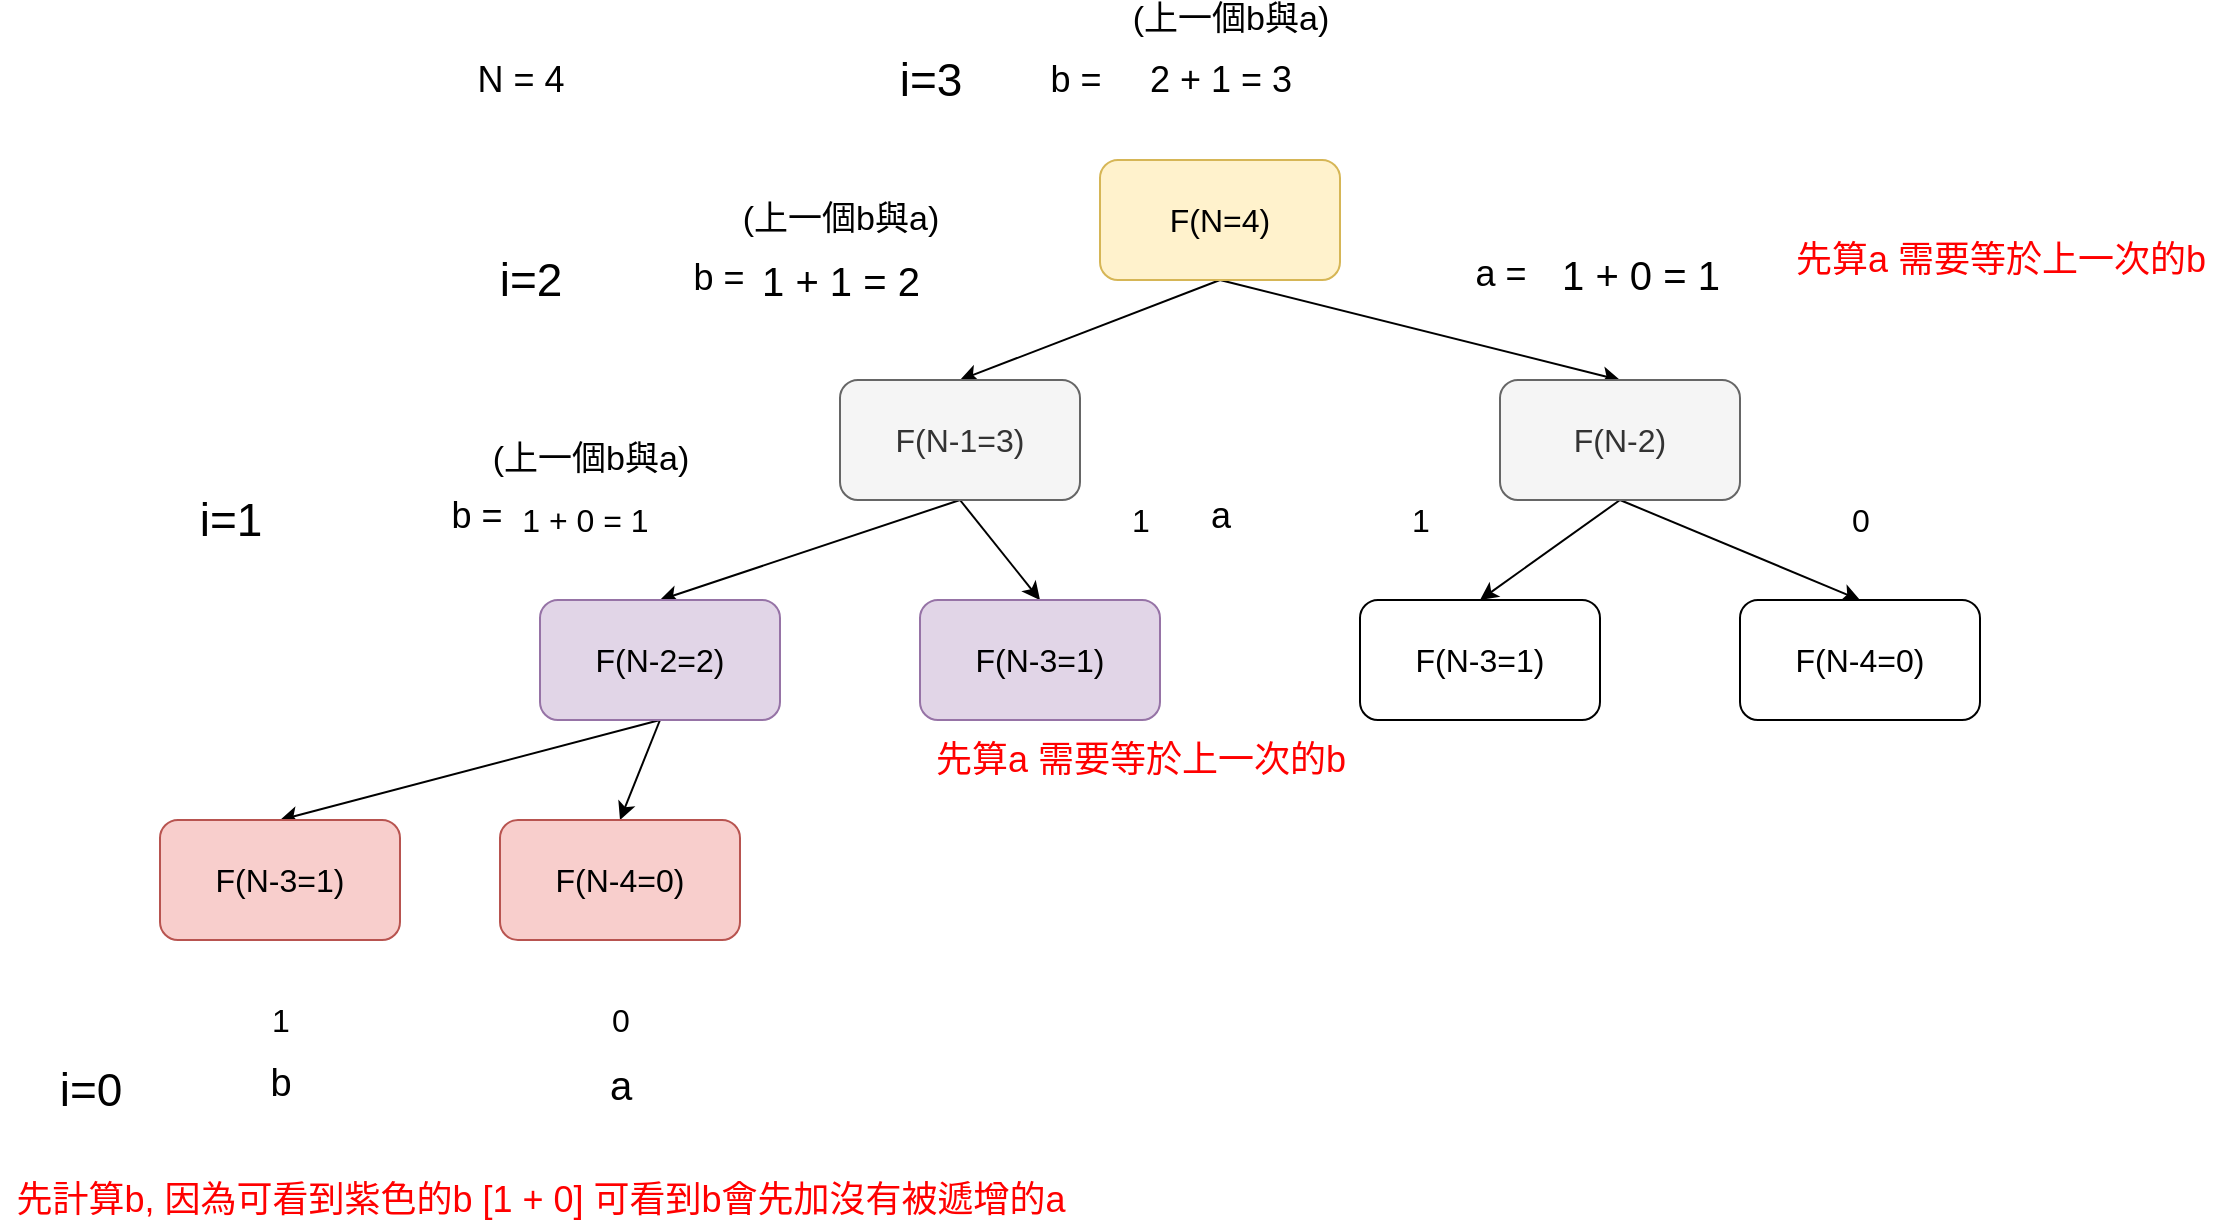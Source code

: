 <mxfile version="13.2.6" type="device"><diagram id="yXprH5G6W919dpHck5LC" name="Page-1"><mxGraphModel dx="1426" dy="865" grid="1" gridSize="10" guides="1" tooltips="1" connect="1" arrows="1" fold="1" page="1" pageScale="1" pageWidth="2339" pageHeight="3300" math="0" shadow="0"><root><mxCell id="0"/><mxCell id="1" parent="0"/><mxCell id="LFWJ3Oe1a6pRLzL7s9gK-4" style="rounded=0;orthogonalLoop=1;jettySize=auto;html=1;exitX=0.5;exitY=1;exitDx=0;exitDy=0;entryX=0.5;entryY=0;entryDx=0;entryDy=0;" edge="1" parent="1" source="LFWJ3Oe1a6pRLzL7s9gK-1" target="LFWJ3Oe1a6pRLzL7s9gK-2"><mxGeometry relative="1" as="geometry"/></mxCell><mxCell id="LFWJ3Oe1a6pRLzL7s9gK-5" style="edgeStyle=none;rounded=0;orthogonalLoop=1;jettySize=auto;html=1;exitX=0.5;exitY=1;exitDx=0;exitDy=0;entryX=0.5;entryY=0;entryDx=0;entryDy=0;" edge="1" parent="1" source="LFWJ3Oe1a6pRLzL7s9gK-1" target="LFWJ3Oe1a6pRLzL7s9gK-3"><mxGeometry relative="1" as="geometry"/></mxCell><mxCell id="LFWJ3Oe1a6pRLzL7s9gK-1" value="&lt;font size=&quot;3&quot;&gt;F(N=4)&lt;/font&gt;" style="rounded=1;whiteSpace=wrap;html=1;fillColor=#fff2cc;strokeColor=#d6b656;" vertex="1" parent="1"><mxGeometry x="610" y="190" width="120" height="60" as="geometry"/></mxCell><mxCell id="LFWJ3Oe1a6pRLzL7s9gK-8" style="edgeStyle=none;rounded=0;orthogonalLoop=1;jettySize=auto;html=1;exitX=0.5;exitY=1;exitDx=0;exitDy=0;entryX=0.5;entryY=0;entryDx=0;entryDy=0;" edge="1" parent="1" source="LFWJ3Oe1a6pRLzL7s9gK-2" target="LFWJ3Oe1a6pRLzL7s9gK-6"><mxGeometry relative="1" as="geometry"/></mxCell><mxCell id="LFWJ3Oe1a6pRLzL7s9gK-9" style="edgeStyle=none;rounded=0;orthogonalLoop=1;jettySize=auto;html=1;exitX=0.5;exitY=1;exitDx=0;exitDy=0;entryX=0.5;entryY=0;entryDx=0;entryDy=0;endArrow=classic;endFill=1;" edge="1" parent="1" source="LFWJ3Oe1a6pRLzL7s9gK-2" target="LFWJ3Oe1a6pRLzL7s9gK-7"><mxGeometry relative="1" as="geometry"/></mxCell><mxCell id="LFWJ3Oe1a6pRLzL7s9gK-2" value="&lt;font size=&quot;3&quot;&gt;F(N-1=3)&lt;/font&gt;" style="rounded=1;whiteSpace=wrap;html=1;fillColor=#f5f5f5;strokeColor=#666666;fontColor=#333333;" vertex="1" parent="1"><mxGeometry x="480" y="300" width="120" height="60" as="geometry"/></mxCell><mxCell id="LFWJ3Oe1a6pRLzL7s9gK-13" style="edgeStyle=none;rounded=0;orthogonalLoop=1;jettySize=auto;html=1;exitX=0.5;exitY=1;exitDx=0;exitDy=0;entryX=0.5;entryY=0;entryDx=0;entryDy=0;endArrow=classic;endFill=1;" edge="1" parent="1" source="LFWJ3Oe1a6pRLzL7s9gK-3" target="LFWJ3Oe1a6pRLzL7s9gK-11"><mxGeometry relative="1" as="geometry"/></mxCell><mxCell id="LFWJ3Oe1a6pRLzL7s9gK-14" style="edgeStyle=none;rounded=0;orthogonalLoop=1;jettySize=auto;html=1;exitX=0.5;exitY=1;exitDx=0;exitDy=0;entryX=0.5;entryY=0;entryDx=0;entryDy=0;endArrow=classic;endFill=1;" edge="1" parent="1" source="LFWJ3Oe1a6pRLzL7s9gK-3" target="LFWJ3Oe1a6pRLzL7s9gK-12"><mxGeometry relative="1" as="geometry"/></mxCell><mxCell id="LFWJ3Oe1a6pRLzL7s9gK-3" value="&lt;font size=&quot;3&quot;&gt;F(N-2)&lt;/font&gt;" style="rounded=1;whiteSpace=wrap;html=1;fillColor=#f5f5f5;strokeColor=#666666;fontColor=#333333;" vertex="1" parent="1"><mxGeometry x="810" y="300" width="120" height="60" as="geometry"/></mxCell><mxCell id="LFWJ3Oe1a6pRLzL7s9gK-19" style="edgeStyle=none;rounded=0;orthogonalLoop=1;jettySize=auto;html=1;exitX=0.5;exitY=1;exitDx=0;exitDy=0;entryX=0.5;entryY=0;entryDx=0;entryDy=0;endArrow=classic;endFill=1;" edge="1" parent="1" source="LFWJ3Oe1a6pRLzL7s9gK-6" target="LFWJ3Oe1a6pRLzL7s9gK-15"><mxGeometry relative="1" as="geometry"/></mxCell><mxCell id="LFWJ3Oe1a6pRLzL7s9gK-21" style="edgeStyle=none;rounded=0;orthogonalLoop=1;jettySize=auto;html=1;exitX=0.5;exitY=1;exitDx=0;exitDy=0;entryX=0.5;entryY=0;entryDx=0;entryDy=0;endArrow=classic;endFill=1;" edge="1" parent="1" source="LFWJ3Oe1a6pRLzL7s9gK-6" target="LFWJ3Oe1a6pRLzL7s9gK-20"><mxGeometry relative="1" as="geometry"/></mxCell><mxCell id="LFWJ3Oe1a6pRLzL7s9gK-6" value="&lt;font size=&quot;3&quot;&gt;F(N-2=2)&lt;/font&gt;" style="rounded=1;whiteSpace=wrap;html=1;fillColor=#e1d5e7;strokeColor=#9673a6;" vertex="1" parent="1"><mxGeometry x="330" y="410" width="120" height="60" as="geometry"/></mxCell><mxCell id="LFWJ3Oe1a6pRLzL7s9gK-7" value="&lt;font size=&quot;3&quot;&gt;F(N-3=1)&lt;/font&gt;" style="rounded=1;whiteSpace=wrap;html=1;fillColor=#e1d5e7;strokeColor=#9673a6;" vertex="1" parent="1"><mxGeometry x="520" y="410" width="120" height="60" as="geometry"/></mxCell><mxCell id="LFWJ3Oe1a6pRLzL7s9gK-10" value="&lt;font style=&quot;font-size: 18px&quot;&gt;N = 4&lt;/font&gt;" style="text;html=1;align=center;verticalAlign=middle;resizable=0;points=[];autosize=1;" vertex="1" parent="1"><mxGeometry x="290" y="140" width="60" height="20" as="geometry"/></mxCell><mxCell id="LFWJ3Oe1a6pRLzL7s9gK-11" value="&lt;font size=&quot;3&quot;&gt;F(N-3=1)&lt;/font&gt;" style="rounded=1;whiteSpace=wrap;html=1;" vertex="1" parent="1"><mxGeometry x="740" y="410" width="120" height="60" as="geometry"/></mxCell><mxCell id="LFWJ3Oe1a6pRLzL7s9gK-12" value="&lt;font size=&quot;3&quot;&gt;F(N-4=0)&lt;/font&gt;" style="rounded=1;whiteSpace=wrap;html=1;" vertex="1" parent="1"><mxGeometry x="930" y="410" width="120" height="60" as="geometry"/></mxCell><mxCell id="LFWJ3Oe1a6pRLzL7s9gK-15" value="&lt;font size=&quot;3&quot;&gt;F(N-3=1)&lt;/font&gt;" style="rounded=1;whiteSpace=wrap;html=1;fillColor=#f8cecc;strokeColor=#b85450;" vertex="1" parent="1"><mxGeometry x="140" y="520" width="120" height="60" as="geometry"/></mxCell><mxCell id="LFWJ3Oe1a6pRLzL7s9gK-20" value="&lt;font size=&quot;3&quot;&gt;F(N-4=0)&lt;/font&gt;" style="rounded=1;whiteSpace=wrap;html=1;fillColor=#f8cecc;strokeColor=#b85450;" vertex="1" parent="1"><mxGeometry x="310" y="520" width="120" height="60" as="geometry"/></mxCell><mxCell id="LFWJ3Oe1a6pRLzL7s9gK-22" value="&lt;font style=&quot;font-size: 16px&quot;&gt;1&lt;/font&gt;" style="text;html=1;align=center;verticalAlign=middle;resizable=0;points=[];autosize=1;" vertex="1" parent="1"><mxGeometry x="190" y="610" width="20" height="20" as="geometry"/></mxCell><mxCell id="LFWJ3Oe1a6pRLzL7s9gK-23" value="&lt;font style=&quot;font-size: 16px&quot;&gt;0&lt;/font&gt;" style="text;html=1;align=center;verticalAlign=middle;resizable=0;points=[];autosize=1;" vertex="1" parent="1"><mxGeometry x="360" y="610" width="20" height="20" as="geometry"/></mxCell><mxCell id="LFWJ3Oe1a6pRLzL7s9gK-24" value="&lt;span style=&quot;font-size: 16px&quot;&gt;&amp;nbsp;1 + 0 = 1&lt;/span&gt;" style="text;html=1;align=center;verticalAlign=middle;resizable=0;points=[];autosize=1;" vertex="1" parent="1"><mxGeometry x="310" y="360" width="80" height="20" as="geometry"/></mxCell><mxCell id="LFWJ3Oe1a6pRLzL7s9gK-25" value="&lt;font style=&quot;font-size: 16px&quot;&gt;1&lt;/font&gt;" style="text;html=1;align=center;verticalAlign=middle;resizable=0;points=[];autosize=1;" vertex="1" parent="1"><mxGeometry x="620" y="360" width="20" height="20" as="geometry"/></mxCell><mxCell id="LFWJ3Oe1a6pRLzL7s9gK-26" value="&lt;font style=&quot;font-size: 20px&quot;&gt;1 + 1 = 2&lt;/font&gt;" style="text;html=1;align=center;verticalAlign=middle;resizable=0;points=[];autosize=1;" vertex="1" parent="1"><mxGeometry x="435" y="240" width="90" height="20" as="geometry"/></mxCell><mxCell id="LFWJ3Oe1a6pRLzL7s9gK-27" value="&lt;font style=&quot;font-size: 16px&quot;&gt;1&lt;/font&gt;" style="text;html=1;align=center;verticalAlign=middle;resizable=0;points=[];autosize=1;" vertex="1" parent="1"><mxGeometry x="760" y="360" width="20" height="20" as="geometry"/></mxCell><mxCell id="LFWJ3Oe1a6pRLzL7s9gK-28" value="&lt;font style=&quot;font-size: 16px&quot;&gt;0&lt;/font&gt;" style="text;html=1;align=center;verticalAlign=middle;resizable=0;points=[];autosize=1;" vertex="1" parent="1"><mxGeometry x="980" y="360" width="20" height="20" as="geometry"/></mxCell><mxCell id="LFWJ3Oe1a6pRLzL7s9gK-29" value="&lt;font style=&quot;font-size: 20px&quot;&gt;1 + 0 = 1&lt;/font&gt;" style="text;html=1;align=center;verticalAlign=middle;resizable=0;points=[];autosize=1;" vertex="1" parent="1"><mxGeometry x="835" y="237" width="90" height="20" as="geometry"/></mxCell><mxCell id="LFWJ3Oe1a6pRLzL7s9gK-30" value="&lt;font style=&quot;font-size: 18px&quot;&gt;2 + 1 = 3&lt;/font&gt;" style="text;html=1;align=center;verticalAlign=middle;resizable=0;points=[];autosize=1;" vertex="1" parent="1"><mxGeometry x="625" y="140" width="90" height="20" as="geometry"/></mxCell><mxCell id="LFWJ3Oe1a6pRLzL7s9gK-33" value="&lt;font style=&quot;font-size: 20px&quot;&gt;a&lt;/font&gt;" style="text;html=1;align=center;verticalAlign=middle;resizable=0;points=[];autosize=1;" vertex="1" parent="1"><mxGeometry x="355" y="642" width="30" height="20" as="geometry"/></mxCell><mxCell id="LFWJ3Oe1a6pRLzL7s9gK-34" value="&lt;font style=&quot;font-size: 19px&quot;&gt;b&lt;/font&gt;" style="text;html=1;align=center;verticalAlign=middle;resizable=0;points=[];autosize=1;" vertex="1" parent="1"><mxGeometry x="185" y="642" width="30" height="20" as="geometry"/></mxCell><mxCell id="LFWJ3Oe1a6pRLzL7s9gK-35" value="&lt;font style=&quot;font-size: 23px&quot;&gt;i=0&lt;/font&gt;" style="text;html=1;align=center;verticalAlign=middle;resizable=0;points=[];autosize=1;" vertex="1" parent="1"><mxGeometry x="80" y="645" width="50" height="20" as="geometry"/></mxCell><mxCell id="LFWJ3Oe1a6pRLzL7s9gK-39" value="&lt;font style=&quot;font-size: 23px&quot;&gt;i=1&lt;/font&gt;" style="text;html=1;align=center;verticalAlign=middle;resizable=0;points=[];autosize=1;" vertex="1" parent="1"><mxGeometry x="150" y="360" width="50" height="20" as="geometry"/></mxCell><mxCell id="LFWJ3Oe1a6pRLzL7s9gK-40" value="&lt;font style=&quot;font-size: 18px&quot;&gt;b =&lt;/font&gt;" style="text;html=1;align=center;verticalAlign=middle;resizable=0;points=[];autosize=1;" vertex="1" parent="1"><mxGeometry x="278" y="358" width="40" height="20" as="geometry"/></mxCell><mxCell id="LFWJ3Oe1a6pRLzL7s9gK-41" value="&lt;font style=&quot;font-size: 18px&quot;&gt;a&lt;/font&gt;" style="text;html=1;align=center;verticalAlign=middle;resizable=0;points=[];autosize=1;strokeWidth=9;" vertex="1" parent="1"><mxGeometry x="655" y="358" width="30" height="20" as="geometry"/></mxCell><mxCell id="LFWJ3Oe1a6pRLzL7s9gK-42" value="&lt;font style=&quot;font-size: 23px&quot;&gt;i=2&lt;/font&gt;" style="text;html=1;align=center;verticalAlign=middle;resizable=0;points=[];autosize=1;" vertex="1" parent="1"><mxGeometry x="300" y="240" width="50" height="20" as="geometry"/></mxCell><mxCell id="LFWJ3Oe1a6pRLzL7s9gK-44" value="&lt;font style=&quot;font-size: 18px&quot;&gt;b =&lt;/font&gt;" style="text;html=1;align=center;verticalAlign=middle;resizable=0;points=[];autosize=1;" vertex="1" parent="1"><mxGeometry x="399" y="239" width="40" height="20" as="geometry"/></mxCell><mxCell id="LFWJ3Oe1a6pRLzL7s9gK-48" value="&lt;font style=&quot;font-size: 18px&quot;&gt;a =&lt;/font&gt;" style="text;html=1;align=center;verticalAlign=middle;resizable=0;points=[];autosize=1;" vertex="1" parent="1"><mxGeometry x="790" y="237" width="40" height="20" as="geometry"/></mxCell><mxCell id="LFWJ3Oe1a6pRLzL7s9gK-51" value="&lt;font style=&quot;font-size: 17px&quot;&gt;(上一個b與a)&lt;/font&gt;" style="text;html=1;align=center;verticalAlign=middle;resizable=0;points=[];autosize=1;" vertex="1" parent="1"><mxGeometry x="300" y="330" width="110" height="20" as="geometry"/></mxCell><mxCell id="LFWJ3Oe1a6pRLzL7s9gK-52" value="&lt;font style=&quot;font-size: 17px&quot;&gt;(上一個b與a)&lt;/font&gt;" style="text;html=1;align=center;verticalAlign=middle;resizable=0;points=[];autosize=1;" vertex="1" parent="1"><mxGeometry x="425" y="210" width="110" height="20" as="geometry"/></mxCell><mxCell id="LFWJ3Oe1a6pRLzL7s9gK-53" value="&lt;font style=&quot;font-size: 17px&quot;&gt;(上一個b與a)&lt;/font&gt;" style="text;html=1;align=center;verticalAlign=middle;resizable=0;points=[];autosize=1;" vertex="1" parent="1"><mxGeometry x="620" y="110" width="110" height="20" as="geometry"/></mxCell><mxCell id="LFWJ3Oe1a6pRLzL7s9gK-54" value="&lt;font style=&quot;font-size: 18px&quot;&gt;b =&amp;nbsp;&lt;/font&gt;" style="text;html=1;align=center;verticalAlign=middle;resizable=0;points=[];autosize=1;" vertex="1" parent="1"><mxGeometry x="575" y="140" width="50" height="20" as="geometry"/></mxCell><mxCell id="LFWJ3Oe1a6pRLzL7s9gK-56" value="&lt;font style=&quot;font-size: 23px&quot;&gt;i=3&lt;/font&gt;" style="text;html=1;align=center;verticalAlign=middle;resizable=0;points=[];autosize=1;" vertex="1" parent="1"><mxGeometry x="500" y="140" width="50" height="20" as="geometry"/></mxCell><mxCell id="LFWJ3Oe1a6pRLzL7s9gK-58" value="&lt;font color=&quot;#ff0000&quot; style=&quot;font-size: 18px&quot;&gt;先算a 需要等於上一次的b&lt;/font&gt;" style="text;html=1;align=center;verticalAlign=middle;resizable=0;points=[];autosize=1;" vertex="1" parent="1"><mxGeometry x="520" y="480" width="220" height="20" as="geometry"/></mxCell><mxCell id="LFWJ3Oe1a6pRLzL7s9gK-59" value="&lt;font color=&quot;#ff0000&quot; style=&quot;font-size: 18px&quot;&gt;先計算b, 因為可看到紫色的b [1 + 0] 可看到b會先加沒有被遞增的a&lt;/font&gt;" style="text;html=1;align=center;verticalAlign=middle;resizable=0;points=[];autosize=1;" vertex="1" parent="1"><mxGeometry x="60" y="700" width="540" height="20" as="geometry"/></mxCell><mxCell id="LFWJ3Oe1a6pRLzL7s9gK-63" value="&lt;font color=&quot;#ff0000&quot; style=&quot;font-size: 18px&quot;&gt;先算a 需要等於上一次的b&lt;/font&gt;" style="text;html=1;align=center;verticalAlign=middle;resizable=0;points=[];autosize=1;" vertex="1" parent="1"><mxGeometry x="950" y="230" width="220" height="20" as="geometry"/></mxCell></root></mxGraphModel></diagram></mxfile>